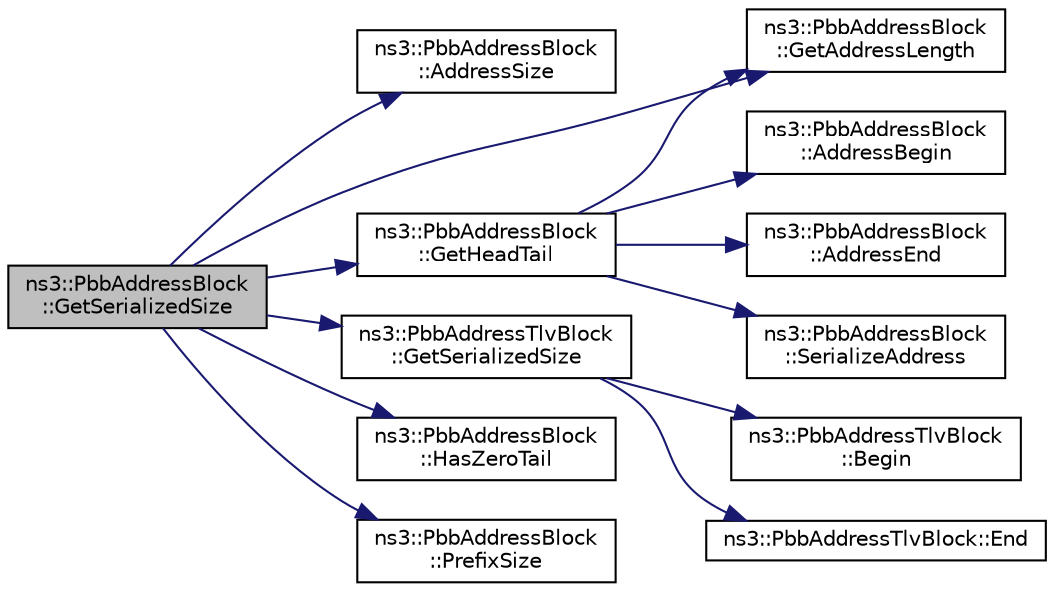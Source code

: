 digraph "ns3::PbbAddressBlock::GetSerializedSize"
{
 // LATEX_PDF_SIZE
  edge [fontname="Helvetica",fontsize="10",labelfontname="Helvetica",labelfontsize="10"];
  node [fontname="Helvetica",fontsize="10",shape=record];
  rankdir="LR";
  Node1 [label="ns3::PbbAddressBlock\l::GetSerializedSize",height=0.2,width=0.4,color="black", fillcolor="grey75", style="filled", fontcolor="black",tooltip=" "];
  Node1 -> Node2 [color="midnightblue",fontsize="10",style="solid",fontname="Helvetica"];
  Node2 [label="ns3::PbbAddressBlock\l::AddressSize",height=0.2,width=0.4,color="black", fillcolor="white", style="filled",URL="$classns3_1_1_pbb_address_block.html#a84f848e9c29760d822ddc843886aa439",tooltip=" "];
  Node1 -> Node3 [color="midnightblue",fontsize="10",style="solid",fontname="Helvetica"];
  Node3 [label="ns3::PbbAddressBlock\l::GetAddressLength",height=0.2,width=0.4,color="black", fillcolor="white", style="filled",URL="$classns3_1_1_pbb_address_block.html#a0b96213a92a072027cc96a2e41c8eb24",tooltip="Returns address length."];
  Node1 -> Node4 [color="midnightblue",fontsize="10",style="solid",fontname="Helvetica"];
  Node4 [label="ns3::PbbAddressBlock\l::GetHeadTail",height=0.2,width=0.4,color="black", fillcolor="white", style="filled",URL="$classns3_1_1_pbb_address_block.html#a49c7d006c7620bb6a6fa136beb981039",tooltip="Get head and tail."];
  Node4 -> Node5 [color="midnightblue",fontsize="10",style="solid",fontname="Helvetica"];
  Node5 [label="ns3::PbbAddressBlock\l::AddressBegin",height=0.2,width=0.4,color="black", fillcolor="white", style="filled",URL="$classns3_1_1_pbb_address_block.html#a3eb4e97961cf32ffc66692ed2e9e8774",tooltip=" "];
  Node4 -> Node6 [color="midnightblue",fontsize="10",style="solid",fontname="Helvetica"];
  Node6 [label="ns3::PbbAddressBlock\l::AddressEnd",height=0.2,width=0.4,color="black", fillcolor="white", style="filled",URL="$classns3_1_1_pbb_address_block.html#acf5ebced174e6605bff8cb3a439a81ae",tooltip=" "];
  Node4 -> Node3 [color="midnightblue",fontsize="10",style="solid",fontname="Helvetica"];
  Node4 -> Node7 [color="midnightblue",fontsize="10",style="solid",fontname="Helvetica"];
  Node7 [label="ns3::PbbAddressBlock\l::SerializeAddress",height=0.2,width=0.4,color="black", fillcolor="white", style="filled",URL="$classns3_1_1_pbb_address_block.html#a53207832167cad2ee8a7783f318c44aa",tooltip="Serialize one or more addresses."];
  Node1 -> Node8 [color="midnightblue",fontsize="10",style="solid",fontname="Helvetica"];
  Node8 [label="ns3::PbbAddressTlvBlock\l::GetSerializedSize",height=0.2,width=0.4,color="black", fillcolor="white", style="filled",URL="$classns3_1_1_pbb_address_tlv_block.html#a0fc7b17f33b8cad7fdc6258c7859b5e4",tooltip=" "];
  Node8 -> Node9 [color="midnightblue",fontsize="10",style="solid",fontname="Helvetica"];
  Node9 [label="ns3::PbbAddressTlvBlock\l::Begin",height=0.2,width=0.4,color="black", fillcolor="white", style="filled",URL="$classns3_1_1_pbb_address_tlv_block.html#a4d9d3846d06745bc301a9272c2f9a345",tooltip=" "];
  Node8 -> Node10 [color="midnightblue",fontsize="10",style="solid",fontname="Helvetica"];
  Node10 [label="ns3::PbbAddressTlvBlock::End",height=0.2,width=0.4,color="black", fillcolor="white", style="filled",URL="$classns3_1_1_pbb_address_tlv_block.html#a0c951ec0f43ba437b2d986e8de6ece9f",tooltip=" "];
  Node1 -> Node11 [color="midnightblue",fontsize="10",style="solid",fontname="Helvetica"];
  Node11 [label="ns3::PbbAddressBlock\l::HasZeroTail",height=0.2,width=0.4,color="black", fillcolor="white", style="filled",URL="$classns3_1_1_pbb_address_block.html#a896c0856c253237fa32ded3995094dd5",tooltip="Check if the tail is empty."];
  Node1 -> Node12 [color="midnightblue",fontsize="10",style="solid",fontname="Helvetica"];
  Node12 [label="ns3::PbbAddressBlock\l::PrefixSize",height=0.2,width=0.4,color="black", fillcolor="white", style="filled",URL="$classns3_1_1_pbb_address_block.html#a3fde50772329b59d0e7202398684a302",tooltip=" "];
}
